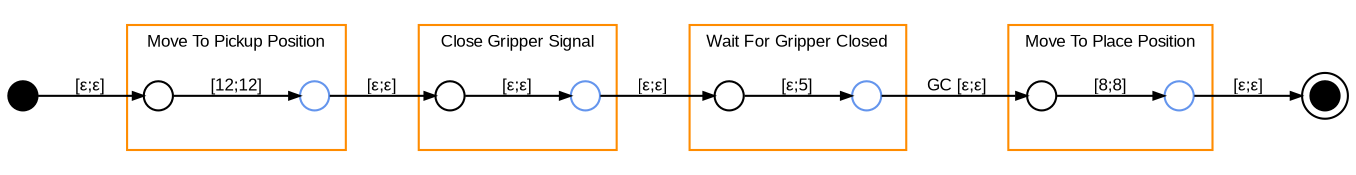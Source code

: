 # http://www.graphviz.org/content/cluster

digraph G {
  graph [fontname="Arial"];
  node [fontname="Arial" shape=circle width=0.2 label="" ];
  edge [fontname="Arial" arrowsize = 0.5 fontsize=8];
  rankdir=LR;
  bgcolor=transparent;

  subgraph cluster_move1 {
    move1s -> move1e [label="[12;12]"];
    color=darkorange;
    label="Move To Pickup Position";
    fontsize = 8;
  }

  subgraph cluster_move2 {
    move2s -> move2e [label="[8;8]"];
    color=darkorange;
    label="Move To Place Position";
    fontsize = 8;
  }

  subgraph cluster_close1 {
    close1s -> close1e  [label="[ε;ε]"];
    color=darkorange;
    label="Close Gripper Signal";
    fontsize = 8;
  }

  subgraph cluster_wait1 {
    wait1s -> wait1e [label="[ε;5]"];
    color=darkorange;
    label="Wait For Gripper Closed";
    fontsize = 8;
  }

  start -> move1s [label="[ε;ε]"];
  move1e -> close1s [label="[ε;ε]"];
  close1e -> wait1s [label="[ε;ε]"];
  wait1e -> move2s [label="GC [ε;ε]"];
  move2e -> end [label="[ε;ε]"];
  move1e [color=cornflowerblue];
  move2e [color=cornflowerblue];
  close1e [color=cornflowerblue];
  wait1e [color=cornflowerblue];

  start [shape=circle color=black style=filled width=0.2 ];
  end [shape=doublecircle color=black style=filled width=0.2 ];
}
